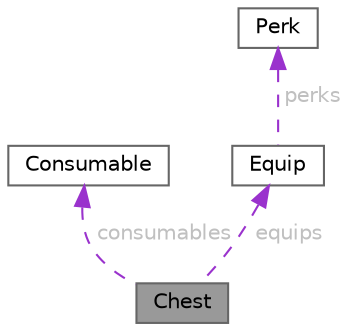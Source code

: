 digraph "Chest"
{
 // LATEX_PDF_SIZE
  bgcolor="transparent";
  edge [fontname=Helvetica,fontsize=10,labelfontname=Helvetica,labelfontsize=10];
  node [fontname=Helvetica,fontsize=10,shape=box,height=0.2,width=0.4];
  Node1 [id="Node000001",label="Chest",height=0.2,width=0.4,color="gray40", fillcolor="grey60", style="filled", fontcolor="black",tooltip="Represents the entity initialised from a chestClass."];
  Node2 -> Node1 [id="edge1_Node000001_Node000002",dir="back",color="darkorchid3",style="dashed",tooltip=" ",label=" consumables",fontcolor="grey" ];
  Node2 [id="Node000002",label="Consumable",height=0.2,width=0.4,color="gray40", fillcolor="white", style="filled",URL="$structConsumable.html",tooltip="Holds a certain qty of a consumableClass."];
  Node3 -> Node1 [id="edge2_Node000001_Node000003",dir="back",color="darkorchid3",style="dashed",tooltip=" ",label=" equips",fontcolor="grey" ];
  Node3 [id="Node000003",label="Equip",height=0.2,width=0.4,color="gray40", fillcolor="white", style="filled",URL="$structEquip.html",tooltip="Represents the entity initialised from a equipClass."];
  Node4 -> Node3 [id="edge3_Node000003_Node000004",dir="back",color="darkorchid3",style="dashed",tooltip=" ",label=" perks",fontcolor="grey" ];
  Node4 [id="Node000004",label="Perk",height=0.2,width=0.4,color="gray40", fillcolor="white", style="filled",URL="$structPerk.html",tooltip="Represents the entity initialised from a perkClass."];
}
